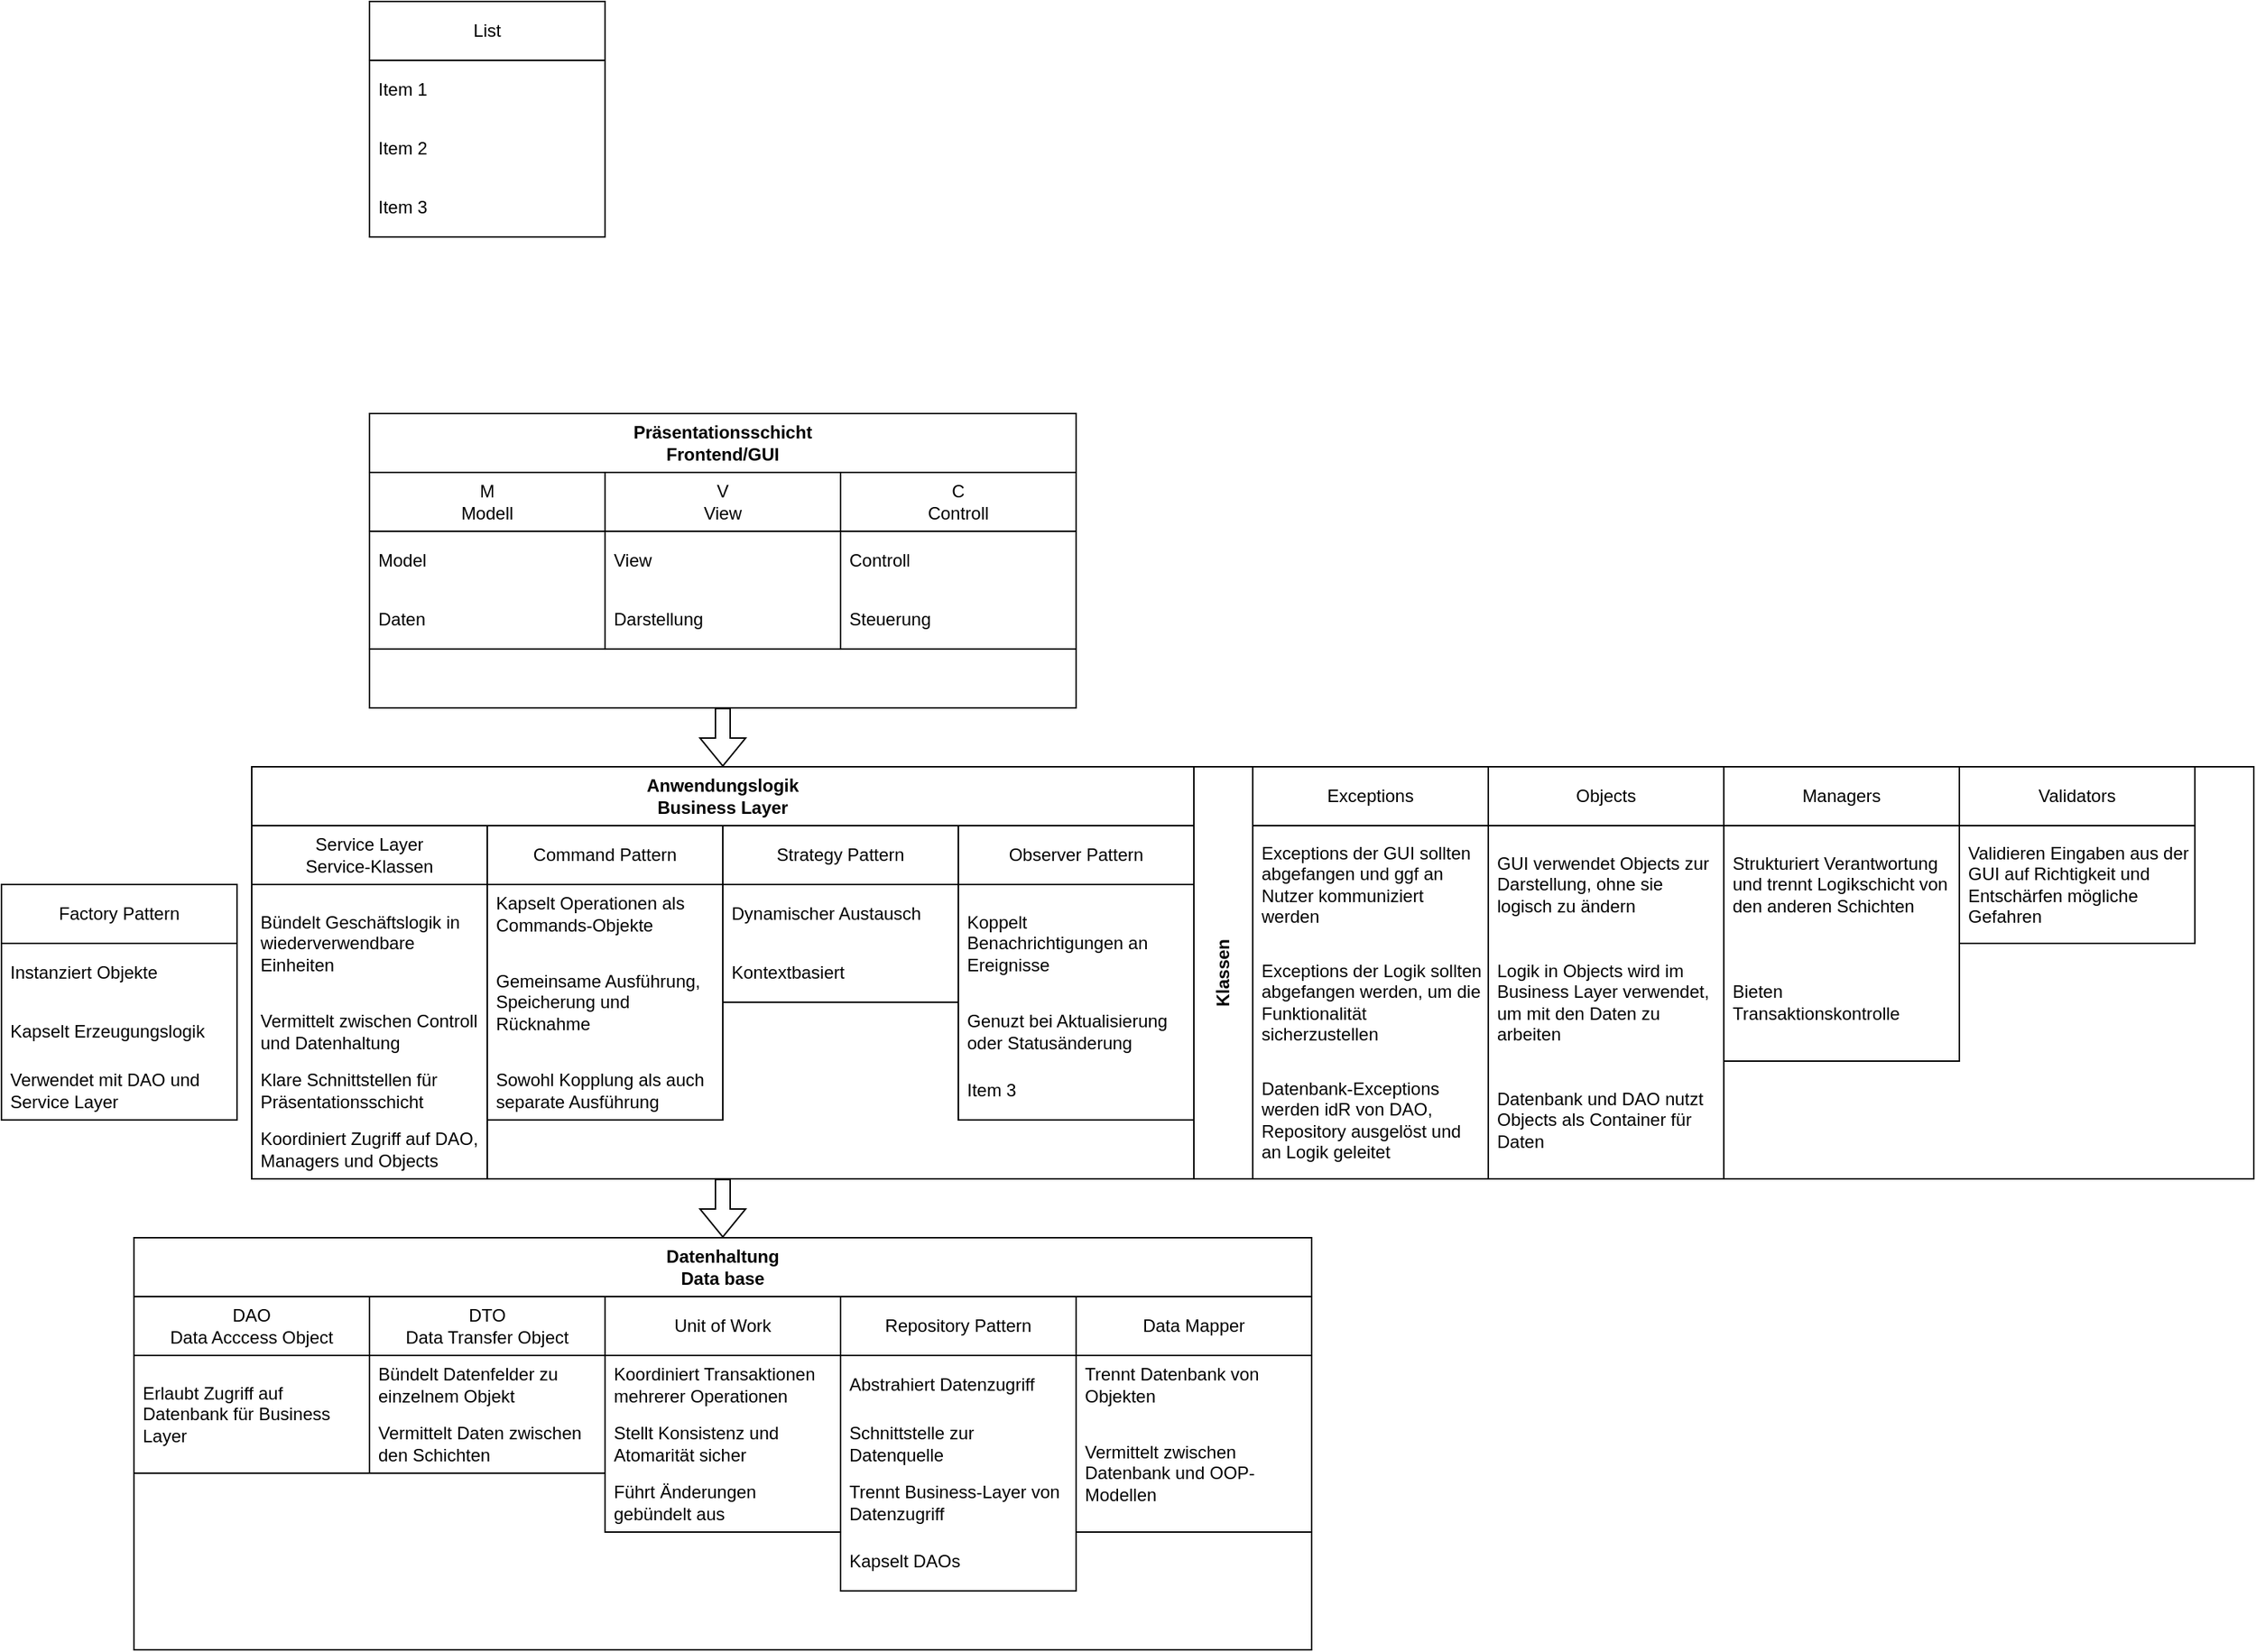 <mxfile version="28.2.8">
  <diagram name="Seite-1" id="zzxEcZ35fmAeOjfYB8Wm">
    <mxGraphModel dx="2786" dy="989" grid="1" gridSize="10" guides="1" tooltips="1" connect="1" arrows="1" fold="1" page="1" pageScale="1" pageWidth="827" pageHeight="1169" math="0" shadow="0">
      <root>
        <mxCell id="0" />
        <mxCell id="1" parent="0" />
        <mxCell id="eLWMT8YkaDoKswLNRPLK-6" value="List" style="swimlane;fontStyle=0;childLayout=stackLayout;horizontal=1;startSize=40;horizontalStack=0;resizeParent=1;resizeParentMax=0;resizeLast=0;collapsible=1;marginBottom=0;whiteSpace=wrap;html=1;" vertex="1" parent="1">
          <mxGeometry width="160" height="160" as="geometry" />
        </mxCell>
        <mxCell id="eLWMT8YkaDoKswLNRPLK-7" value="Item 1" style="text;strokeColor=none;fillColor=none;align=left;verticalAlign=middle;spacingLeft=4;spacingRight=4;overflow=hidden;points=[[0,0.5],[1,0.5]];portConstraint=eastwest;rotatable=0;whiteSpace=wrap;html=1;" vertex="1" parent="eLWMT8YkaDoKswLNRPLK-6">
          <mxGeometry y="40" width="160" height="40" as="geometry" />
        </mxCell>
        <mxCell id="eLWMT8YkaDoKswLNRPLK-8" value="Item 2" style="text;strokeColor=none;fillColor=none;align=left;verticalAlign=middle;spacingLeft=4;spacingRight=4;overflow=hidden;points=[[0,0.5],[1,0.5]];portConstraint=eastwest;rotatable=0;whiteSpace=wrap;html=1;" vertex="1" parent="eLWMT8YkaDoKswLNRPLK-6">
          <mxGeometry y="80" width="160" height="40" as="geometry" />
        </mxCell>
        <mxCell id="eLWMT8YkaDoKswLNRPLK-9" value="Item 3" style="text;strokeColor=none;fillColor=none;align=left;verticalAlign=middle;spacingLeft=4;spacingRight=4;overflow=hidden;points=[[0,0.5],[1,0.5]];portConstraint=eastwest;rotatable=0;whiteSpace=wrap;html=1;" vertex="1" parent="eLWMT8YkaDoKswLNRPLK-6">
          <mxGeometry y="120" width="160" height="40" as="geometry" />
        </mxCell>
        <mxCell id="eLWMT8YkaDoKswLNRPLK-18" value="Präsentationsschicht&lt;div&gt;Frontend/GUI&lt;/div&gt;" style="swimlane;whiteSpace=wrap;html=1;startSize=40;" vertex="1" parent="1">
          <mxGeometry y="280" width="480" height="200" as="geometry" />
        </mxCell>
        <mxCell id="eLWMT8YkaDoKswLNRPLK-2" value="M&lt;div&gt;Modell&lt;/div&gt;" style="swimlane;fontStyle=0;childLayout=stackLayout;horizontal=1;startSize=40;horizontalStack=0;resizeParent=1;resizeParentMax=0;resizeLast=0;collapsible=1;marginBottom=0;whiteSpace=wrap;html=1;" vertex="1" parent="eLWMT8YkaDoKswLNRPLK-18">
          <mxGeometry y="40" width="160" height="120" as="geometry" />
        </mxCell>
        <mxCell id="eLWMT8YkaDoKswLNRPLK-3" value="Model" style="text;strokeColor=none;fillColor=none;align=left;verticalAlign=middle;spacingLeft=4;spacingRight=4;overflow=hidden;points=[[0,0.5],[1,0.5]];portConstraint=eastwest;rotatable=0;whiteSpace=wrap;html=1;" vertex="1" parent="eLWMT8YkaDoKswLNRPLK-2">
          <mxGeometry y="40" width="160" height="40" as="geometry" />
        </mxCell>
        <mxCell id="eLWMT8YkaDoKswLNRPLK-4" value="Daten" style="text;strokeColor=none;fillColor=none;align=left;verticalAlign=middle;spacingLeft=4;spacingRight=4;overflow=hidden;points=[[0,0.5],[1,0.5]];portConstraint=eastwest;rotatable=0;whiteSpace=wrap;html=1;" vertex="1" parent="eLWMT8YkaDoKswLNRPLK-2">
          <mxGeometry y="80" width="160" height="40" as="geometry" />
        </mxCell>
        <mxCell id="eLWMT8YkaDoKswLNRPLK-10" value="V&lt;div&gt;View&lt;/div&gt;" style="swimlane;fontStyle=0;childLayout=stackLayout;horizontal=1;startSize=40;horizontalStack=0;resizeParent=1;resizeParentMax=0;resizeLast=0;collapsible=1;marginBottom=0;whiteSpace=wrap;html=1;" vertex="1" parent="eLWMT8YkaDoKswLNRPLK-18">
          <mxGeometry x="160" y="40" width="160" height="120" as="geometry" />
        </mxCell>
        <mxCell id="eLWMT8YkaDoKswLNRPLK-11" value="View" style="text;strokeColor=none;fillColor=none;align=left;verticalAlign=middle;spacingLeft=4;spacingRight=4;overflow=hidden;points=[[0,0.5],[1,0.5]];portConstraint=eastwest;rotatable=0;whiteSpace=wrap;html=1;" vertex="1" parent="eLWMT8YkaDoKswLNRPLK-10">
          <mxGeometry y="40" width="160" height="40" as="geometry" />
        </mxCell>
        <mxCell id="eLWMT8YkaDoKswLNRPLK-12" value="Darstellung" style="text;strokeColor=none;fillColor=none;align=left;verticalAlign=middle;spacingLeft=4;spacingRight=4;overflow=hidden;points=[[0,0.5],[1,0.5]];portConstraint=eastwest;rotatable=0;whiteSpace=wrap;html=1;" vertex="1" parent="eLWMT8YkaDoKswLNRPLK-10">
          <mxGeometry y="80" width="160" height="40" as="geometry" />
        </mxCell>
        <mxCell id="eLWMT8YkaDoKswLNRPLK-14" value="C&lt;div&gt;Controll&lt;/div&gt;" style="swimlane;fontStyle=0;childLayout=stackLayout;horizontal=1;startSize=40;horizontalStack=0;resizeParent=1;resizeParentMax=0;resizeLast=0;collapsible=1;marginBottom=0;whiteSpace=wrap;html=1;" vertex="1" parent="eLWMT8YkaDoKswLNRPLK-18">
          <mxGeometry x="320" y="40" width="160" height="120" as="geometry" />
        </mxCell>
        <mxCell id="eLWMT8YkaDoKswLNRPLK-15" value="Controll" style="text;strokeColor=none;fillColor=none;align=left;verticalAlign=middle;spacingLeft=4;spacingRight=4;overflow=hidden;points=[[0,0.5],[1,0.5]];portConstraint=eastwest;rotatable=0;whiteSpace=wrap;html=1;" vertex="1" parent="eLWMT8YkaDoKswLNRPLK-14">
          <mxGeometry y="40" width="160" height="40" as="geometry" />
        </mxCell>
        <mxCell id="eLWMT8YkaDoKswLNRPLK-16" value="Steuerung" style="text;strokeColor=none;fillColor=none;align=left;verticalAlign=middle;spacingLeft=4;spacingRight=4;overflow=hidden;points=[[0,0.5],[1,0.5]];portConstraint=eastwest;rotatable=0;whiteSpace=wrap;html=1;" vertex="1" parent="eLWMT8YkaDoKswLNRPLK-14">
          <mxGeometry y="80" width="160" height="40" as="geometry" />
        </mxCell>
        <mxCell id="eLWMT8YkaDoKswLNRPLK-19" value="Anwendungslogik&lt;div&gt;Business Layer&lt;/div&gt;" style="swimlane;whiteSpace=wrap;html=1;startSize=40;" vertex="1" parent="1">
          <mxGeometry x="-80" y="520" width="640" height="280" as="geometry" />
        </mxCell>
        <mxCell id="eLWMT8YkaDoKswLNRPLK-35" value="Service Layer&lt;div&gt;Service-Klassen&lt;/div&gt;" style="swimlane;fontStyle=0;childLayout=stackLayout;horizontal=1;startSize=40;horizontalStack=0;resizeParent=1;resizeParentMax=0;resizeLast=0;collapsible=1;marginBottom=0;whiteSpace=wrap;html=1;" vertex="1" parent="eLWMT8YkaDoKswLNRPLK-19">
          <mxGeometry y="40" width="160" height="240" as="geometry" />
        </mxCell>
        <mxCell id="eLWMT8YkaDoKswLNRPLK-36" value="Bündelt Geschäftslogik in wiederverwendbare Einheiten" style="text;strokeColor=none;fillColor=none;align=left;verticalAlign=middle;spacingLeft=4;spacingRight=4;overflow=hidden;points=[[0,0.5],[1,0.5]];portConstraint=eastwest;rotatable=0;whiteSpace=wrap;html=1;" vertex="1" parent="eLWMT8YkaDoKswLNRPLK-35">
          <mxGeometry y="40" width="160" height="80" as="geometry" />
        </mxCell>
        <mxCell id="eLWMT8YkaDoKswLNRPLK-37" value="Vermittelt zwischen Controll und Datenhaltung" style="text;strokeColor=none;fillColor=none;align=left;verticalAlign=middle;spacingLeft=4;spacingRight=4;overflow=hidden;points=[[0,0.5],[1,0.5]];portConstraint=eastwest;rotatable=0;whiteSpace=wrap;html=1;" vertex="1" parent="eLWMT8YkaDoKswLNRPLK-35">
          <mxGeometry y="120" width="160" height="40" as="geometry" />
        </mxCell>
        <mxCell id="eLWMT8YkaDoKswLNRPLK-38" value="Klare Schnittstellen für Präsentationsschicht" style="text;strokeColor=none;fillColor=none;align=left;verticalAlign=middle;spacingLeft=4;spacingRight=4;overflow=hidden;points=[[0,0.5],[1,0.5]];portConstraint=eastwest;rotatable=0;whiteSpace=wrap;html=1;" vertex="1" parent="eLWMT8YkaDoKswLNRPLK-35">
          <mxGeometry y="160" width="160" height="40" as="geometry" />
        </mxCell>
        <mxCell id="eLWMT8YkaDoKswLNRPLK-81" value="Koordiniert Zugriff auf DAO, Managers und Objects" style="text;strokeColor=none;fillColor=none;align=left;verticalAlign=middle;spacingLeft=4;spacingRight=4;overflow=hidden;points=[[0,0.5],[1,0.5]];portConstraint=eastwest;rotatable=0;whiteSpace=wrap;html=1;" vertex="1" parent="eLWMT8YkaDoKswLNRPLK-35">
          <mxGeometry y="200" width="160" height="40" as="geometry" />
        </mxCell>
        <mxCell id="eLWMT8YkaDoKswLNRPLK-39" value="Command Pattern" style="swimlane;fontStyle=0;childLayout=stackLayout;horizontal=1;startSize=40;horizontalStack=0;resizeParent=1;resizeParentMax=0;resizeLast=0;collapsible=1;marginBottom=0;whiteSpace=wrap;html=1;" vertex="1" parent="eLWMT8YkaDoKswLNRPLK-19">
          <mxGeometry x="160" y="40" width="160" height="200" as="geometry" />
        </mxCell>
        <mxCell id="eLWMT8YkaDoKswLNRPLK-40" value="Kapselt Operationen als Commands-Objekte" style="text;strokeColor=none;fillColor=none;align=left;verticalAlign=middle;spacingLeft=4;spacingRight=4;overflow=hidden;points=[[0,0.5],[1,0.5]];portConstraint=eastwest;rotatable=0;whiteSpace=wrap;html=1;" vertex="1" parent="eLWMT8YkaDoKswLNRPLK-39">
          <mxGeometry y="40" width="160" height="40" as="geometry" />
        </mxCell>
        <mxCell id="eLWMT8YkaDoKswLNRPLK-41" value="Gemeinsame Ausführung, Speicherung und Rücknahme" style="text;strokeColor=none;fillColor=none;align=left;verticalAlign=middle;spacingLeft=4;spacingRight=4;overflow=hidden;points=[[0,0.5],[1,0.5]];portConstraint=eastwest;rotatable=0;whiteSpace=wrap;html=1;" vertex="1" parent="eLWMT8YkaDoKswLNRPLK-39">
          <mxGeometry y="80" width="160" height="80" as="geometry" />
        </mxCell>
        <mxCell id="eLWMT8YkaDoKswLNRPLK-42" value="Sowohl Kopplung als auch separate Ausführung" style="text;strokeColor=none;fillColor=none;align=left;verticalAlign=middle;spacingLeft=4;spacingRight=4;overflow=hidden;points=[[0,0.5],[1,0.5]];portConstraint=eastwest;rotatable=0;whiteSpace=wrap;html=1;" vertex="1" parent="eLWMT8YkaDoKswLNRPLK-39">
          <mxGeometry y="160" width="160" height="40" as="geometry" />
        </mxCell>
        <mxCell id="eLWMT8YkaDoKswLNRPLK-43" value="Strategy Pattern" style="swimlane;fontStyle=0;childLayout=stackLayout;horizontal=1;startSize=40;horizontalStack=0;resizeParent=1;resizeParentMax=0;resizeLast=0;collapsible=1;marginBottom=0;whiteSpace=wrap;html=1;" vertex="1" parent="eLWMT8YkaDoKswLNRPLK-19">
          <mxGeometry x="320" y="40" width="160" height="120" as="geometry" />
        </mxCell>
        <mxCell id="eLWMT8YkaDoKswLNRPLK-44" value="Dynamischer Austausch" style="text;strokeColor=none;fillColor=none;align=left;verticalAlign=middle;spacingLeft=4;spacingRight=4;overflow=hidden;points=[[0,0.5],[1,0.5]];portConstraint=eastwest;rotatable=0;whiteSpace=wrap;html=1;" vertex="1" parent="eLWMT8YkaDoKswLNRPLK-43">
          <mxGeometry y="40" width="160" height="40" as="geometry" />
        </mxCell>
        <mxCell id="eLWMT8YkaDoKswLNRPLK-45" value="Kontextbasiert" style="text;strokeColor=none;fillColor=none;align=left;verticalAlign=middle;spacingLeft=4;spacingRight=4;overflow=hidden;points=[[0,0.5],[1,0.5]];portConstraint=eastwest;rotatable=0;whiteSpace=wrap;html=1;" vertex="1" parent="eLWMT8YkaDoKswLNRPLK-43">
          <mxGeometry y="80" width="160" height="40" as="geometry" />
        </mxCell>
        <mxCell id="eLWMT8YkaDoKswLNRPLK-64" value="Observer Pattern" style="swimlane;fontStyle=0;childLayout=stackLayout;horizontal=1;startSize=40;horizontalStack=0;resizeParent=1;resizeParentMax=0;resizeLast=0;collapsible=1;marginBottom=0;whiteSpace=wrap;html=1;" vertex="1" parent="eLWMT8YkaDoKswLNRPLK-19">
          <mxGeometry x="480" y="40" width="160" height="200" as="geometry" />
        </mxCell>
        <mxCell id="eLWMT8YkaDoKswLNRPLK-65" value="Koppelt Benachrichtigungen an Ereignisse" style="text;strokeColor=none;fillColor=none;align=left;verticalAlign=middle;spacingLeft=4;spacingRight=4;overflow=hidden;points=[[0,0.5],[1,0.5]];portConstraint=eastwest;rotatable=0;whiteSpace=wrap;html=1;" vertex="1" parent="eLWMT8YkaDoKswLNRPLK-64">
          <mxGeometry y="40" width="160" height="80" as="geometry" />
        </mxCell>
        <mxCell id="eLWMT8YkaDoKswLNRPLK-66" value="Genuzt bei Aktualisierung oder Statusänderung" style="text;strokeColor=none;fillColor=none;align=left;verticalAlign=middle;spacingLeft=4;spacingRight=4;overflow=hidden;points=[[0,0.5],[1,0.5]];portConstraint=eastwest;rotatable=0;whiteSpace=wrap;html=1;" vertex="1" parent="eLWMT8YkaDoKswLNRPLK-64">
          <mxGeometry y="120" width="160" height="40" as="geometry" />
        </mxCell>
        <mxCell id="eLWMT8YkaDoKswLNRPLK-67" value="Item 3" style="text;strokeColor=none;fillColor=none;align=left;verticalAlign=middle;spacingLeft=4;spacingRight=4;overflow=hidden;points=[[0,0.5],[1,0.5]];portConstraint=eastwest;rotatable=0;whiteSpace=wrap;html=1;" vertex="1" parent="eLWMT8YkaDoKswLNRPLK-64">
          <mxGeometry y="160" width="160" height="40" as="geometry" />
        </mxCell>
        <mxCell id="eLWMT8YkaDoKswLNRPLK-20" value="Datenhaltung&lt;div&gt;Data base&lt;/div&gt;" style="swimlane;whiteSpace=wrap;html=1;startSize=40;" vertex="1" parent="1">
          <mxGeometry x="-160" y="840" width="800" height="280" as="geometry" />
        </mxCell>
        <mxCell id="eLWMT8YkaDoKswLNRPLK-27" value="DAO&lt;div&gt;Data Acccess Object&lt;/div&gt;" style="swimlane;fontStyle=0;childLayout=stackLayout;horizontal=1;startSize=40;horizontalStack=0;resizeParent=1;resizeParentMax=0;resizeLast=0;collapsible=1;marginBottom=0;whiteSpace=wrap;html=1;" vertex="1" parent="eLWMT8YkaDoKswLNRPLK-20">
          <mxGeometry y="40" width="160" height="120" as="geometry" />
        </mxCell>
        <mxCell id="eLWMT8YkaDoKswLNRPLK-28" value="Erlaubt Zugriff auf Datenbank für Business Layer" style="text;strokeColor=none;fillColor=none;align=left;verticalAlign=middle;spacingLeft=4;spacingRight=4;overflow=hidden;points=[[0,0.5],[1,0.5]];portConstraint=eastwest;rotatable=0;whiteSpace=wrap;html=1;" vertex="1" parent="eLWMT8YkaDoKswLNRPLK-27">
          <mxGeometry y="40" width="160" height="80" as="geometry" />
        </mxCell>
        <mxCell id="eLWMT8YkaDoKswLNRPLK-31" value="DTO&lt;div&gt;Data Transfer Object&lt;/div&gt;" style="swimlane;fontStyle=0;childLayout=stackLayout;horizontal=1;startSize=40;horizontalStack=0;resizeParent=1;resizeParentMax=0;resizeLast=0;collapsible=1;marginBottom=0;whiteSpace=wrap;html=1;" vertex="1" parent="eLWMT8YkaDoKswLNRPLK-20">
          <mxGeometry x="160" y="40" width="160" height="120" as="geometry" />
        </mxCell>
        <mxCell id="eLWMT8YkaDoKswLNRPLK-32" value="Bündelt Datenfelder zu einzelnem Objekt" style="text;strokeColor=none;fillColor=none;align=left;verticalAlign=middle;spacingLeft=4;spacingRight=4;overflow=hidden;points=[[0,0.5],[1,0.5]];portConstraint=eastwest;rotatable=0;whiteSpace=wrap;html=1;" vertex="1" parent="eLWMT8YkaDoKswLNRPLK-31">
          <mxGeometry y="40" width="160" height="40" as="geometry" />
        </mxCell>
        <mxCell id="eLWMT8YkaDoKswLNRPLK-33" value="Vermittelt Daten zwischen den Schichten" style="text;strokeColor=none;fillColor=none;align=left;verticalAlign=middle;spacingLeft=4;spacingRight=4;overflow=hidden;points=[[0,0.5],[1,0.5]];portConstraint=eastwest;rotatable=0;whiteSpace=wrap;html=1;" vertex="1" parent="eLWMT8YkaDoKswLNRPLK-31">
          <mxGeometry y="80" width="160" height="40" as="geometry" />
        </mxCell>
        <mxCell id="eLWMT8YkaDoKswLNRPLK-47" value="Unit of Work" style="swimlane;fontStyle=0;childLayout=stackLayout;horizontal=1;startSize=40;horizontalStack=0;resizeParent=1;resizeParentMax=0;resizeLast=0;collapsible=1;marginBottom=0;whiteSpace=wrap;html=1;" vertex="1" parent="eLWMT8YkaDoKswLNRPLK-20">
          <mxGeometry x="320" y="40" width="160" height="160" as="geometry" />
        </mxCell>
        <mxCell id="eLWMT8YkaDoKswLNRPLK-48" value="Koordiniert Transaktionen mehrerer Operationen" style="text;strokeColor=none;fillColor=none;align=left;verticalAlign=middle;spacingLeft=4;spacingRight=4;overflow=hidden;points=[[0,0.5],[1,0.5]];portConstraint=eastwest;rotatable=0;whiteSpace=wrap;html=1;" vertex="1" parent="eLWMT8YkaDoKswLNRPLK-47">
          <mxGeometry y="40" width="160" height="40" as="geometry" />
        </mxCell>
        <mxCell id="eLWMT8YkaDoKswLNRPLK-49" value="Stellt Konsistenz und Atomarität sicher" style="text;strokeColor=none;fillColor=none;align=left;verticalAlign=middle;spacingLeft=4;spacingRight=4;overflow=hidden;points=[[0,0.5],[1,0.5]];portConstraint=eastwest;rotatable=0;whiteSpace=wrap;html=1;" vertex="1" parent="eLWMT8YkaDoKswLNRPLK-47">
          <mxGeometry y="80" width="160" height="40" as="geometry" />
        </mxCell>
        <mxCell id="eLWMT8YkaDoKswLNRPLK-50" value="Führt Änderungen gebündelt aus" style="text;strokeColor=none;fillColor=none;align=left;verticalAlign=middle;spacingLeft=4;spacingRight=4;overflow=hidden;points=[[0,0.5],[1,0.5]];portConstraint=eastwest;rotatable=0;whiteSpace=wrap;html=1;" vertex="1" parent="eLWMT8YkaDoKswLNRPLK-47">
          <mxGeometry y="120" width="160" height="40" as="geometry" />
        </mxCell>
        <mxCell id="eLWMT8YkaDoKswLNRPLK-51" value="Repository Pattern" style="swimlane;fontStyle=0;childLayout=stackLayout;horizontal=1;startSize=40;horizontalStack=0;resizeParent=1;resizeParentMax=0;resizeLast=0;collapsible=1;marginBottom=0;whiteSpace=wrap;html=1;" vertex="1" parent="eLWMT8YkaDoKswLNRPLK-20">
          <mxGeometry x="480" y="40" width="160" height="200" as="geometry" />
        </mxCell>
        <mxCell id="eLWMT8YkaDoKswLNRPLK-52" value="Abstrahiert Datenzugriff" style="text;strokeColor=none;fillColor=none;align=left;verticalAlign=middle;spacingLeft=4;spacingRight=4;overflow=hidden;points=[[0,0.5],[1,0.5]];portConstraint=eastwest;rotatable=0;whiteSpace=wrap;html=1;" vertex="1" parent="eLWMT8YkaDoKswLNRPLK-51">
          <mxGeometry y="40" width="160" height="40" as="geometry" />
        </mxCell>
        <mxCell id="eLWMT8YkaDoKswLNRPLK-53" value="Schnittstelle zur Datenquelle" style="text;strokeColor=none;fillColor=none;align=left;verticalAlign=middle;spacingLeft=4;spacingRight=4;overflow=hidden;points=[[0,0.5],[1,0.5]];portConstraint=eastwest;rotatable=0;whiteSpace=wrap;html=1;" vertex="1" parent="eLWMT8YkaDoKswLNRPLK-51">
          <mxGeometry y="80" width="160" height="40" as="geometry" />
        </mxCell>
        <mxCell id="eLWMT8YkaDoKswLNRPLK-54" value="Trennt Business-Layer von Datenzugriff" style="text;strokeColor=none;fillColor=none;align=left;verticalAlign=middle;spacingLeft=4;spacingRight=4;overflow=hidden;points=[[0,0.5],[1,0.5]];portConstraint=eastwest;rotatable=0;whiteSpace=wrap;html=1;" vertex="1" parent="eLWMT8YkaDoKswLNRPLK-51">
          <mxGeometry y="120" width="160" height="40" as="geometry" />
        </mxCell>
        <mxCell id="eLWMT8YkaDoKswLNRPLK-55" value="Kapselt DAOs" style="text;strokeColor=none;fillColor=none;align=left;verticalAlign=middle;spacingLeft=4;spacingRight=4;overflow=hidden;points=[[0,0.5],[1,0.5]];portConstraint=eastwest;rotatable=0;whiteSpace=wrap;html=1;" vertex="1" parent="eLWMT8YkaDoKswLNRPLK-51">
          <mxGeometry y="160" width="160" height="40" as="geometry" />
        </mxCell>
        <mxCell id="eLWMT8YkaDoKswLNRPLK-56" value="Data Mapper" style="swimlane;fontStyle=0;childLayout=stackLayout;horizontal=1;startSize=40;horizontalStack=0;resizeParent=1;resizeParentMax=0;resizeLast=0;collapsible=1;marginBottom=0;whiteSpace=wrap;html=1;" vertex="1" parent="eLWMT8YkaDoKswLNRPLK-20">
          <mxGeometry x="640" y="40" width="160" height="160" as="geometry" />
        </mxCell>
        <mxCell id="eLWMT8YkaDoKswLNRPLK-57" value="Trennt Datenbank von Objekten" style="text;strokeColor=none;fillColor=none;align=left;verticalAlign=middle;spacingLeft=4;spacingRight=4;overflow=hidden;points=[[0,0.5],[1,0.5]];portConstraint=eastwest;rotatable=0;whiteSpace=wrap;html=1;" vertex="1" parent="eLWMT8YkaDoKswLNRPLK-56">
          <mxGeometry y="40" width="160" height="40" as="geometry" />
        </mxCell>
        <mxCell id="eLWMT8YkaDoKswLNRPLK-58" value="Vermittelt zwischen Datenbank und OOP-Modellen" style="text;strokeColor=none;fillColor=none;align=left;verticalAlign=middle;spacingLeft=4;spacingRight=4;overflow=hidden;points=[[0,0.5],[1,0.5]];portConstraint=eastwest;rotatable=0;whiteSpace=wrap;html=1;" vertex="1" parent="eLWMT8YkaDoKswLNRPLK-56">
          <mxGeometry y="80" width="160" height="80" as="geometry" />
        </mxCell>
        <mxCell id="eLWMT8YkaDoKswLNRPLK-21" value="" style="shape=flexArrow;endArrow=classic;html=1;rounded=0;" edge="1" parent="1" source="eLWMT8YkaDoKswLNRPLK-18" target="eLWMT8YkaDoKswLNRPLK-19">
          <mxGeometry width="50" height="50" relative="1" as="geometry">
            <mxPoint x="390" y="710" as="sourcePoint" />
            <mxPoint x="440" y="660" as="targetPoint" />
          </mxGeometry>
        </mxCell>
        <mxCell id="eLWMT8YkaDoKswLNRPLK-22" value="" style="shape=flexArrow;endArrow=classic;html=1;rounded=0;" edge="1" parent="1" source="eLWMT8YkaDoKswLNRPLK-19" target="eLWMT8YkaDoKswLNRPLK-20">
          <mxGeometry width="50" height="50" relative="1" as="geometry">
            <mxPoint x="530" y="840" as="sourcePoint" />
            <mxPoint x="530" y="880" as="targetPoint" />
          </mxGeometry>
        </mxCell>
        <mxCell id="eLWMT8YkaDoKswLNRPLK-60" value="Factory Pattern" style="swimlane;fontStyle=0;childLayout=stackLayout;horizontal=1;startSize=40;horizontalStack=0;resizeParent=1;resizeParentMax=0;resizeLast=0;collapsible=1;marginBottom=0;whiteSpace=wrap;html=1;" vertex="1" parent="1">
          <mxGeometry x="-250" y="600" width="160" height="160" as="geometry" />
        </mxCell>
        <mxCell id="eLWMT8YkaDoKswLNRPLK-61" value="Instanziert Objekte" style="text;strokeColor=none;fillColor=none;align=left;verticalAlign=middle;spacingLeft=4;spacingRight=4;overflow=hidden;points=[[0,0.5],[1,0.5]];portConstraint=eastwest;rotatable=0;whiteSpace=wrap;html=1;" vertex="1" parent="eLWMT8YkaDoKswLNRPLK-60">
          <mxGeometry y="40" width="160" height="40" as="geometry" />
        </mxCell>
        <mxCell id="eLWMT8YkaDoKswLNRPLK-62" value="Kapselt Erzeugungslogik" style="text;strokeColor=none;fillColor=none;align=left;verticalAlign=middle;spacingLeft=4;spacingRight=4;overflow=hidden;points=[[0,0.5],[1,0.5]];portConstraint=eastwest;rotatable=0;whiteSpace=wrap;html=1;" vertex="1" parent="eLWMT8YkaDoKswLNRPLK-60">
          <mxGeometry y="80" width="160" height="40" as="geometry" />
        </mxCell>
        <mxCell id="eLWMT8YkaDoKswLNRPLK-63" value="Verwendet mit DAO und Service Layer" style="text;strokeColor=none;fillColor=none;align=left;verticalAlign=middle;spacingLeft=4;spacingRight=4;overflow=hidden;points=[[0,0.5],[1,0.5]];portConstraint=eastwest;rotatable=0;whiteSpace=wrap;html=1;" vertex="1" parent="eLWMT8YkaDoKswLNRPLK-60">
          <mxGeometry y="120" width="160" height="40" as="geometry" />
        </mxCell>
        <mxCell id="eLWMT8YkaDoKswLNRPLK-68" value="Klassen" style="swimlane;horizontal=0;whiteSpace=wrap;html=1;startSize=40;" vertex="1" parent="1">
          <mxGeometry x="560" y="520" width="720" height="280" as="geometry" />
        </mxCell>
        <mxCell id="eLWMT8YkaDoKswLNRPLK-69" value="Exceptions" style="swimlane;fontStyle=0;childLayout=stackLayout;horizontal=1;startSize=40;horizontalStack=0;resizeParent=1;resizeParentMax=0;resizeLast=0;collapsible=1;marginBottom=0;whiteSpace=wrap;html=1;" vertex="1" parent="eLWMT8YkaDoKswLNRPLK-68">
          <mxGeometry x="40" width="160" height="280" as="geometry" />
        </mxCell>
        <mxCell id="eLWMT8YkaDoKswLNRPLK-70" value="Exceptions der GUI sollten abgefangen und ggf an Nutzer kommuniziert werden" style="text;strokeColor=none;fillColor=none;align=left;verticalAlign=middle;spacingLeft=4;spacingRight=4;overflow=hidden;points=[[0,0.5],[1,0.5]];portConstraint=eastwest;rotatable=0;whiteSpace=wrap;html=1;" vertex="1" parent="eLWMT8YkaDoKswLNRPLK-69">
          <mxGeometry y="40" width="160" height="80" as="geometry" />
        </mxCell>
        <mxCell id="eLWMT8YkaDoKswLNRPLK-71" value="Exceptions der Logik sollten abgefangen werden, um die Funktionalität sicherzustellen" style="text;strokeColor=none;fillColor=none;align=left;verticalAlign=middle;spacingLeft=4;spacingRight=4;overflow=hidden;points=[[0,0.5],[1,0.5]];portConstraint=eastwest;rotatable=0;whiteSpace=wrap;html=1;" vertex="1" parent="eLWMT8YkaDoKswLNRPLK-69">
          <mxGeometry y="120" width="160" height="80" as="geometry" />
        </mxCell>
        <mxCell id="eLWMT8YkaDoKswLNRPLK-72" value="Datenbank-Exceptions werden idR von DAO, Repository ausgelöst und an Logik geleitet" style="text;strokeColor=none;fillColor=none;align=left;verticalAlign=middle;spacingLeft=4;spacingRight=4;overflow=hidden;points=[[0,0.5],[1,0.5]];portConstraint=eastwest;rotatable=0;whiteSpace=wrap;html=1;" vertex="1" parent="eLWMT8YkaDoKswLNRPLK-69">
          <mxGeometry y="200" width="160" height="80" as="geometry" />
        </mxCell>
        <mxCell id="eLWMT8YkaDoKswLNRPLK-73" value="Objects" style="swimlane;fontStyle=0;childLayout=stackLayout;horizontal=1;startSize=40;horizontalStack=0;resizeParent=1;resizeParentMax=0;resizeLast=0;collapsible=1;marginBottom=0;whiteSpace=wrap;html=1;" vertex="1" parent="eLWMT8YkaDoKswLNRPLK-68">
          <mxGeometry x="200" width="160" height="280" as="geometry" />
        </mxCell>
        <mxCell id="eLWMT8YkaDoKswLNRPLK-74" value="GUI verwendet Objects zur Darstellung, ohne sie logisch zu ändern" style="text;strokeColor=none;fillColor=none;align=left;verticalAlign=middle;spacingLeft=4;spacingRight=4;overflow=hidden;points=[[0,0.5],[1,0.5]];portConstraint=eastwest;rotatable=0;whiteSpace=wrap;html=1;" vertex="1" parent="eLWMT8YkaDoKswLNRPLK-73">
          <mxGeometry y="40" width="160" height="80" as="geometry" />
        </mxCell>
        <mxCell id="eLWMT8YkaDoKswLNRPLK-75" value="Logik in Objects wird im Business Layer verwendet, um mit den Daten zu arbeiten" style="text;strokeColor=none;fillColor=none;align=left;verticalAlign=middle;spacingLeft=4;spacingRight=4;overflow=hidden;points=[[0,0.5],[1,0.5]];portConstraint=eastwest;rotatable=0;whiteSpace=wrap;html=1;" vertex="1" parent="eLWMT8YkaDoKswLNRPLK-73">
          <mxGeometry y="120" width="160" height="80" as="geometry" />
        </mxCell>
        <mxCell id="eLWMT8YkaDoKswLNRPLK-76" value="Datenbank und DAO nutzt Objects als Container für Daten" style="text;strokeColor=none;fillColor=none;align=left;verticalAlign=middle;spacingLeft=4;spacingRight=4;overflow=hidden;points=[[0,0.5],[1,0.5]];portConstraint=eastwest;rotatable=0;whiteSpace=wrap;html=1;" vertex="1" parent="eLWMT8YkaDoKswLNRPLK-73">
          <mxGeometry y="200" width="160" height="80" as="geometry" />
        </mxCell>
        <mxCell id="eLWMT8YkaDoKswLNRPLK-77" value="Managers" style="swimlane;fontStyle=0;childLayout=stackLayout;horizontal=1;startSize=40;horizontalStack=0;resizeParent=1;resizeParentMax=0;resizeLast=0;collapsible=1;marginBottom=0;whiteSpace=wrap;html=1;" vertex="1" parent="eLWMT8YkaDoKswLNRPLK-68">
          <mxGeometry x="360" width="160" height="200" as="geometry" />
        </mxCell>
        <mxCell id="eLWMT8YkaDoKswLNRPLK-79" value="Strukturiert Verantwortung und trennt Logikschicht von den anderen Schichten" style="text;strokeColor=none;fillColor=none;align=left;verticalAlign=middle;spacingLeft=4;spacingRight=4;overflow=hidden;points=[[0,0.5],[1,0.5]];portConstraint=eastwest;rotatable=0;whiteSpace=wrap;html=1;" vertex="1" parent="eLWMT8YkaDoKswLNRPLK-77">
          <mxGeometry y="40" width="160" height="80" as="geometry" />
        </mxCell>
        <mxCell id="eLWMT8YkaDoKswLNRPLK-80" value="Bieten Transaktionskontrolle" style="text;strokeColor=none;fillColor=none;align=left;verticalAlign=middle;spacingLeft=4;spacingRight=4;overflow=hidden;points=[[0,0.5],[1,0.5]];portConstraint=eastwest;rotatable=0;whiteSpace=wrap;html=1;" vertex="1" parent="eLWMT8YkaDoKswLNRPLK-77">
          <mxGeometry y="120" width="160" height="80" as="geometry" />
        </mxCell>
        <mxCell id="eLWMT8YkaDoKswLNRPLK-82" value="Validators" style="swimlane;fontStyle=0;childLayout=stackLayout;horizontal=1;startSize=40;horizontalStack=0;resizeParent=1;resizeParentMax=0;resizeLast=0;collapsible=1;marginBottom=0;whiteSpace=wrap;html=1;" vertex="1" parent="eLWMT8YkaDoKswLNRPLK-68">
          <mxGeometry x="520" width="160" height="120" as="geometry" />
        </mxCell>
        <mxCell id="eLWMT8YkaDoKswLNRPLK-83" value="Validieren Eingaben aus der GUI auf Richtigkeit und Entschärfen mögliche Gefahren" style="text;strokeColor=none;fillColor=none;align=left;verticalAlign=middle;spacingLeft=4;spacingRight=4;overflow=hidden;points=[[0,0.5],[1,0.5]];portConstraint=eastwest;rotatable=0;whiteSpace=wrap;html=1;" vertex="1" parent="eLWMT8YkaDoKswLNRPLK-82">
          <mxGeometry y="40" width="160" height="80" as="geometry" />
        </mxCell>
      </root>
    </mxGraphModel>
  </diagram>
</mxfile>
